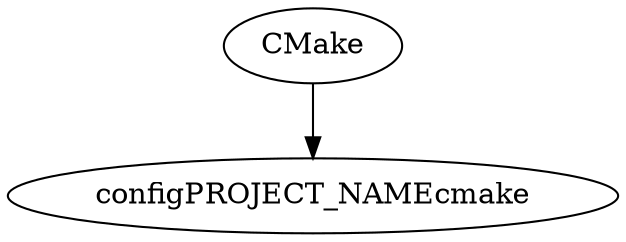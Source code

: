 digraph {
	CMake
	subgraph cmake_install {
		
		CMake -> configPROJECT_NAMEcmake
		
		style=filled;
		label="CMAKE_INSTALLPROJECT_NAME";
	}
}


